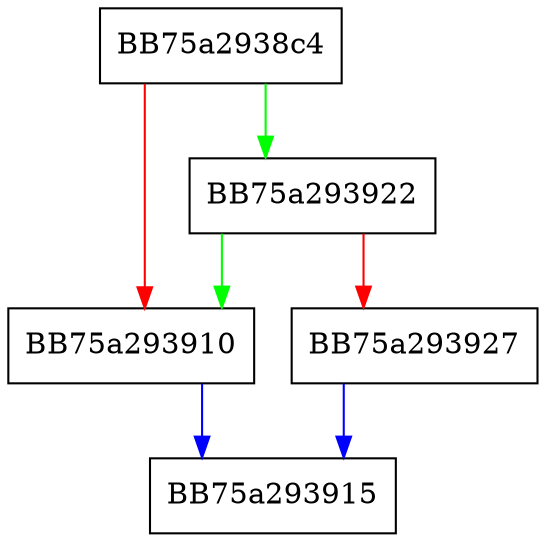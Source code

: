 digraph sqlite3FunctionUsesThisSrc {
  node [shape="box"];
  graph [splines=ortho];
  BB75a2938c4 -> BB75a293922 [color="green"];
  BB75a2938c4 -> BB75a293910 [color="red"];
  BB75a293910 -> BB75a293915 [color="blue"];
  BB75a293922 -> BB75a293910 [color="green"];
  BB75a293922 -> BB75a293927 [color="red"];
  BB75a293927 -> BB75a293915 [color="blue"];
}